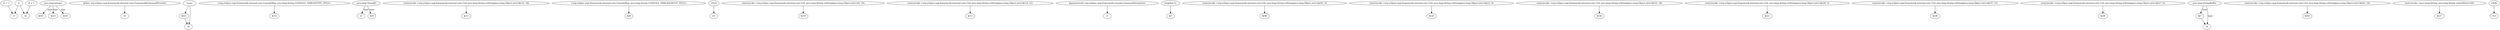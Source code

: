 digraph g {
0[label="0"]
1[label="i5"]
0->1[label=""]
2[label="java.lang.Integer"]
3[label="$r45"]
2->3[label="type"]
4[label="@this: org.eclipse.osgi.framework.internal.core.FrameworkCommandProvider"]
5[label="r0"]
4->5[label=""]
6[label="$r52"]
7[label="r6"]
6->7[label=""]
8[label="<org.eclipse.osgi.framework.internal.core.ConsoleMsg: java.lang.String CONSOLE_THREADTYPE_TITLE>"]
9[label="$r32"]
8->9[label=""]
10[label="java.lang.Thread[]"]
11[label="r3"]
10->11[label="type"]
12[label="staticinvoke <org.eclipse.osgi.framework.internal.core.Util: java.lang.String toString(java.lang.Object,int)>($r10, 18)"]
13[label="$r11"]
12->13[label=""]
14[label="<org.eclipse.osgi.framework.internal.core.ConsoleMsg: java.lang.String CONSOLE_THREADGROUP_TITLE>"]
15[label="$r8"]
14->15[label=""]
16[label="r2[i5]"]
17[label="r51"]
16->17[label=""]
18[label="staticinvoke <org.eclipse.osgi.framework.internal.core.Util: java.lang.String toString(java.lang.Object,int)>(r6, 16)"]
19[label="$r18"]
18->19[label=""]
20[label="staticinvoke <org.eclipse.osgi.framework.internal.core.Util: java.lang.String toString(java.lang.Object,int)>($r14, 21)"]
21[label="$r15"]
20->21[label=""]
22[label="@parameter0: org.eclipse.osgi.framework.console.CommandInterpreter"]
23[label="r1"]
22->23[label=""]
24[label="i8"]
0->24[label=""]
25[label="lengthof r2"]
26[label="$i7"]
25->26[label=""]
27[label="staticinvoke <org.eclipse.osgi.framework.internal.core.Util: java.lang.String toString(java.lang.Object,int)>($r45, 3)"]
28[label="$r46"]
27->28[label=""]
29[label="$r23"]
2->29[label="type"]
30[label="staticinvoke <org.eclipse.osgi.framework.internal.core.Util: java.lang.String toString(java.lang.Object,int)>($r23, 4)"]
31[label="$r24"]
30->31[label=""]
32[label="staticinvoke <org.eclipse.osgi.framework.internal.core.Util: java.lang.String toString(java.lang.Object,int)>($r33, 18)"]
33[label="$r34"]
32->33[label=""]
34[label="staticinvoke <org.eclipse.osgi.framework.internal.core.Util: java.lang.String toString(java.lang.Object,int)>($r20, 3)"]
35[label="$r21"]
34->35[label=""]
36[label="'-none-'"]
36->6[label=""]
37[label="staticinvoke <org.eclipse.osgi.framework.internal.core.Util: java.lang.String toString(java.lang.Object,int)>($r37, 21)"]
38[label="$r38"]
37->38[label=""]
39[label="staticinvoke <org.eclipse.osgi.framework.internal.core.Util: java.lang.String toString(java.lang.Object,int)>($r27, 6)"]
40[label="$r28"]
39->40[label=""]
41[label="java.lang.StringBuffer"]
42[label="$r7"]
41->42[label="type"]
43[label="r4"]
42->43[label=""]
44[label="staticinvoke <org.eclipse.osgi.framework.internal.core.Util: java.lang.String toString(java.lang.Object,int)>($r42, 16)"]
45[label="$r43"]
44->45[label=""]
46[label="staticinvoke <java.lang.String: java.lang.String valueOf(int)>(i6)"]
47[label="$r27"]
46->47[label=""]
48[label="i8 + 1"]
48->24[label=""]
49[label="r3[i8]"]
50[label="r53"]
49->50[label=""]
51[label="$r9"]
10->51[label="type"]
41->43[label="type"]
52[label="i5 + 1"]
52->1[label=""]
36->7[label=""]
53[label="$r20"]
2->53[label="type"]
}